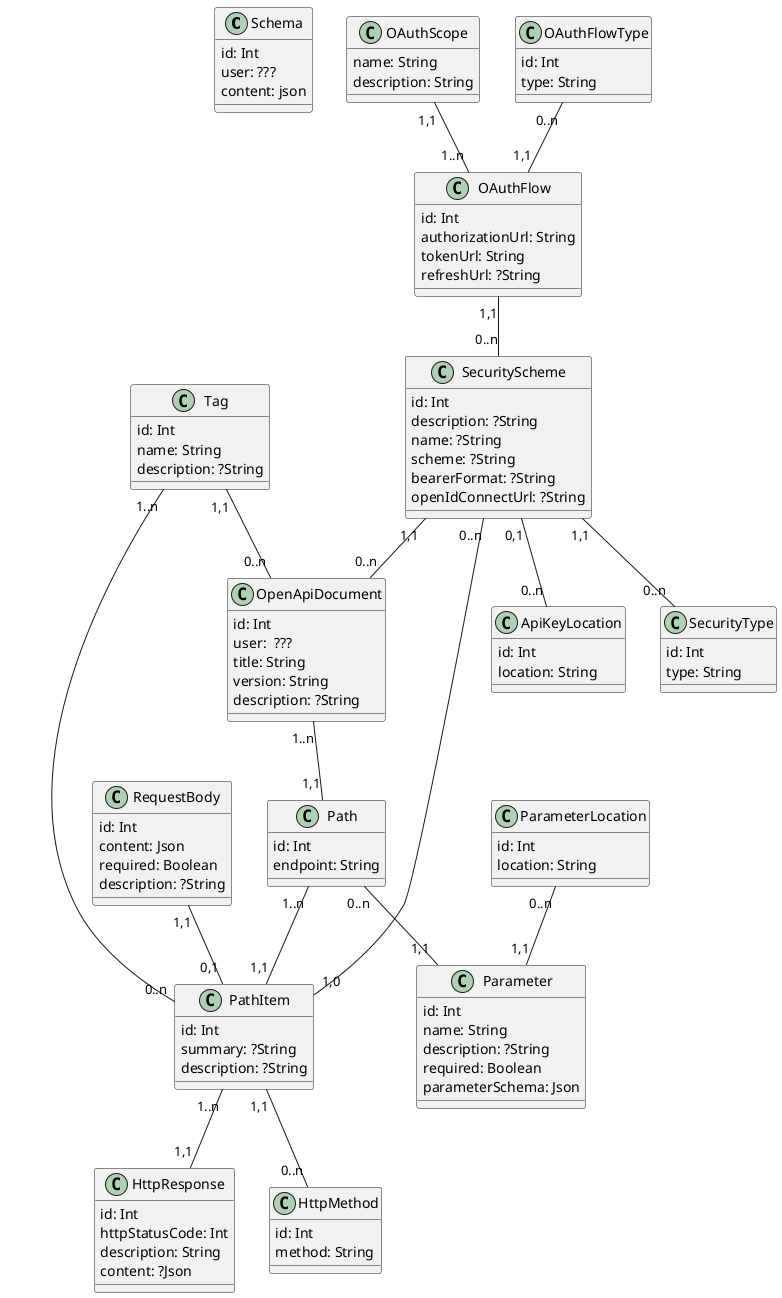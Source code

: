 @startuml Reverse OpenAPI entity relationship diagram

' see https://plantuml.com/fr/ to generate a diagram from this file

' This model is satisfying 3NF (https://en.wikipedia.org/wiki/Database_normalization)

' Store schemas created by our modeling tool
' https://swagger.io/specification/#schema-object
class Schema {
    {field} id: Int
    {field} user: ???
    {field} content: json
}

' Root of the OpenAPI document created by the user
' https://swagger.io/specification/#openapi-object
class OpenApiDocument {
    {field} id: Int
    {field} user:  ???
    {field} title: String
    {field} version: String
    {field} description: ?String
}

' https://swagger.io/specification/#paths-object
class Path {
    {field} id: Int
    {field} endpoint: String
}

' https://swagger.io/specification/#path-item-object and https://swagger.io/specification/#operation-object combined for simplification
class PathItem {
    {field} id: Int
    {field} summary: ?String
    {field} description: ?String
}

' https://swagger.io/specification/#security-scheme-object
class SecurityScheme {
    {field} id: Int
    {field} description: ?String
    {field} name: ?String
    {field} scheme: ?String
    {field} bearerFormat: ?String
    {field} openIdConnectUrl: ?String
}

' https://swagger.io/specification/#security-scheme-object -> see field "type"
class SecurityType {
    {field} id: Int
    {field} type: String
}

' https://swagger.io/specification/#security-scheme-object -> see field "in"
class ApiKeyLocation {
    {field} id: Int
    {field} location: String
}

' https://swagger.io/specification/#oauth-flows-object
class OAuthFlow {
    {field} id: Int
    {field} authorizationUrl: String
    {field} tokenUrl: String
    {field} refreshUrl: ?String
}

' https://swagger.io/specification/#oauth-flow-object -> see field "scopes"
class OAuthScope {
    {field} name: String
    {field} description: String
}

' https://swagger.io/specification/#oauth-flows-object -> all fields names are types
class OAuthFlowType {
    {field} id: Int
    {field} type: String
}

' https://swagger.io/specification/#tag-object
class Tag {
    {field} id: Int
    {field} name: String
    {field} description: ?String
}

' https://swagger.io/specification/#request-body-object
class RequestBody {
    {field} id: Int
    {field} content: Json
    {field} required: Boolean
    {field} description: ?String
}

' https://swagger.io/specification/#parameter-object
class Parameter {
    {field} id: Int
    {field} name: String
    {field} description: ?String
    {field} required: Boolean
    {field} parameterSchema: Json
}

' https://swagger.io/specification/#parameter-object -> refers to "in" field name
class ParameterLocation {
    {field} id: Int
    {field} location: String
}

' https://swagger.io/specification/#response-object
class HttpResponse {
    {field} id: Int
    {field} httpStatusCode: Int
    {field} description: String
    {field} content: ?Json
}

class HttpMethod {
    {field} id: Int
    {field} method: String
}

OpenApiDocument "1..n" -- "1,1" Path /' OpenApiDocument has one or many Path, Path has one OpenAPIDocument '/
Path "0..n" -- "1,1" Parameter /' Path has zero or many Parameter, Parameter has one Path '/
PathItem "1..n" -- "1,1" HttpResponse /' PathItem has one or many HttpResponse, HttpResponse has one Pathitem '/
PathItem "1,1" -- "0..n" HttpMethod /' PathItem has one HttpMethod, HttpMethod has zero or many PathItem '/
Path "1..n" -- "1,1" PathItem /' Path has zero or many PathItem, PathItem has one Path '/
ParameterLocation "0..n" -- "1,1" Parameter /' ParameterLocation has zero or many Parameter, Parameter has one ParameterLocation '/
RequestBody "1,1" -- "0,1" PathItem /' RequestBody has one PathItem, PathItem has zero or one PathItem '/
Tag "1,1" -- "0..n" OpenApiDocument /' Tag has one OpenApiDocument, OpenApiDocument has zero or many Tag '/
Tag "1..n" -- "0..n" PathItem /' Tag has one or many PathItem, PathItem has zero or many PathItem '/
SecurityScheme "1,1" -- "0..n" OpenApiDocument /' SecurityScheme has one OpenApiDocument, OpenApiDocument has zero or many SecurityScheme '/
OAuthFlow "1,1" -- "0..n" SecurityScheme /' OAuthFlow has one SecurityScheme, SecurityScheme has zero or many OAuthFlow '/
OAuthFlowType "0..n" -- "1,1" OAuthFlow /' OAuthFlowType has zero or many OAuthFlow, OAuthFlow has one OAuthFlowType '/
OAuthScope "1,1" -- "1..n" OAuthFlow /' OAuthScope has one OAuthFlow, OAuthFlow has one or many OAuthScope '/
SecurityScheme "0..n" -- "1,0" PathItem /' SecurityScheme has zero or many PathItem, PathItem has one or zero SecurityScheme '/
SecurityScheme "1,1" -- "0..n" SecurityType /' SecurityScheme has one SecurityType, SecurityType has zero or many SecurityScheme '/
SecurityScheme "0,1" -- "0..n" ApiKeyLocation /' SecurityScheme has zero or one ApiKeyLocation, ApiKeyLocation has zero or many SecurityScheme '/

@enduml
